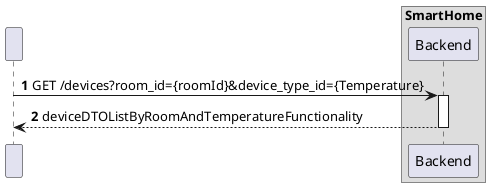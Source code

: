 @startuml
'https://plantuml.com/sequence-diagram

!pragma layout smetana

autonumber

participant " " as HTTP

box "SmartHome"
    participant "Backend" as BE

end box

HTTP -> BE : GET /devices?room_id={roomId}&device_type_id={Temperature}
activate BE

BE --> HTTP : deviceDTOListByRoomAndTemperatureFunctionality
deactivate BE

@enduml